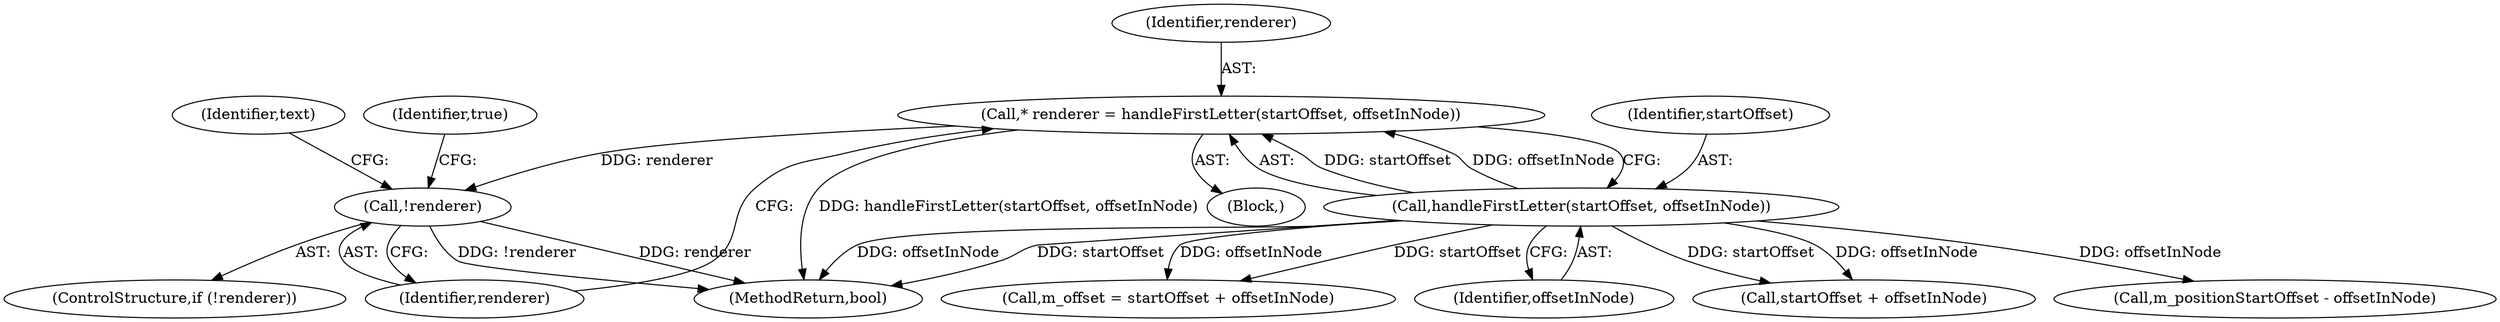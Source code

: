 digraph "0_Chrome_09fbb829eab7ee25e90bb4e9c2f4973c6c62d0f3@pointer" {
"1000108" [label="(Call,* renderer = handleFirstLetter(startOffset, offsetInNode))"];
"1000110" [label="(Call,handleFirstLetter(startOffset, offsetInNode))"];
"1000114" [label="(Call,!renderer)"];
"1000120" [label="(Identifier,text)"];
"1000110" [label="(Call,handleFirstLetter(startOffset, offsetInNode))"];
"1000114" [label="(Call,!renderer)"];
"1000149" [label="(Call,m_positionStartOffset - offsetInNode)"];
"1000112" [label="(Identifier,offsetInNode)"];
"1000101" [label="(Block,)"];
"1000109" [label="(Identifier,renderer)"];
"1000113" [label="(ControlStructure,if (!renderer))"];
"1000115" [label="(Identifier,renderer)"];
"1000108" [label="(Call,* renderer = handleFirstLetter(startOffset, offsetInNode))"];
"1000213" [label="(MethodReturn,bool)"];
"1000136" [label="(Call,startOffset + offsetInNode)"];
"1000117" [label="(Identifier,true)"];
"1000111" [label="(Identifier,startOffset)"];
"1000134" [label="(Call,m_offset = startOffset + offsetInNode)"];
"1000108" -> "1000101"  [label="AST: "];
"1000108" -> "1000110"  [label="CFG: "];
"1000109" -> "1000108"  [label="AST: "];
"1000110" -> "1000108"  [label="AST: "];
"1000115" -> "1000108"  [label="CFG: "];
"1000108" -> "1000213"  [label="DDG: handleFirstLetter(startOffset, offsetInNode)"];
"1000110" -> "1000108"  [label="DDG: startOffset"];
"1000110" -> "1000108"  [label="DDG: offsetInNode"];
"1000108" -> "1000114"  [label="DDG: renderer"];
"1000110" -> "1000112"  [label="CFG: "];
"1000111" -> "1000110"  [label="AST: "];
"1000112" -> "1000110"  [label="AST: "];
"1000110" -> "1000213"  [label="DDG: offsetInNode"];
"1000110" -> "1000213"  [label="DDG: startOffset"];
"1000110" -> "1000134"  [label="DDG: startOffset"];
"1000110" -> "1000134"  [label="DDG: offsetInNode"];
"1000110" -> "1000136"  [label="DDG: startOffset"];
"1000110" -> "1000136"  [label="DDG: offsetInNode"];
"1000110" -> "1000149"  [label="DDG: offsetInNode"];
"1000114" -> "1000113"  [label="AST: "];
"1000114" -> "1000115"  [label="CFG: "];
"1000115" -> "1000114"  [label="AST: "];
"1000117" -> "1000114"  [label="CFG: "];
"1000120" -> "1000114"  [label="CFG: "];
"1000114" -> "1000213"  [label="DDG: !renderer"];
"1000114" -> "1000213"  [label="DDG: renderer"];
}
